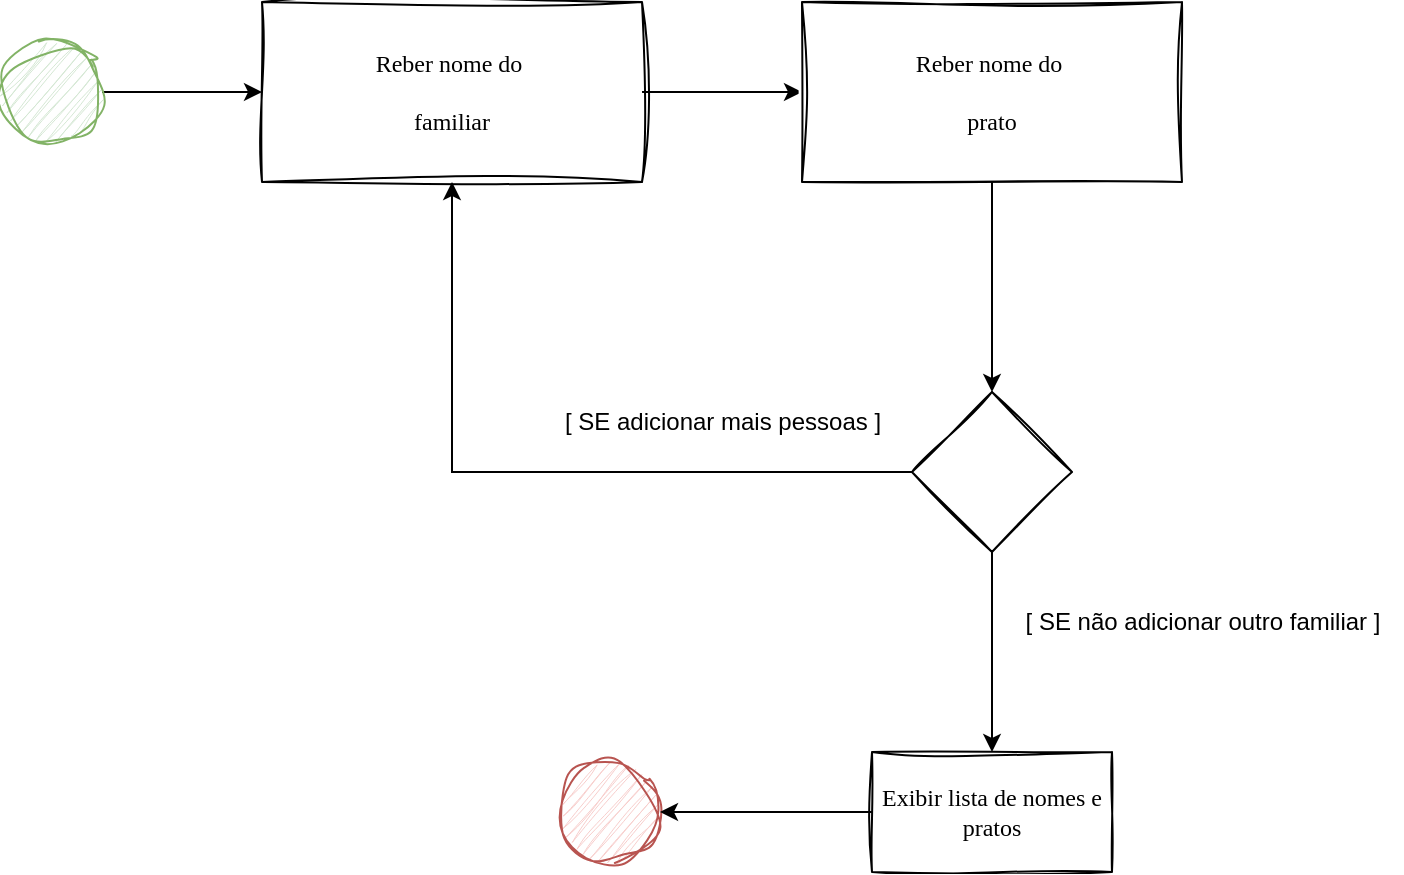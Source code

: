 <mxfile version="21.6.8" type="device">
  <diagram name="Página-1" id="8TExKKhFTyYuXQ5IrPpn">
    <mxGraphModel dx="764" dy="600" grid="1" gridSize="10" guides="1" tooltips="1" connect="1" arrows="1" fold="1" page="1" pageScale="1" pageWidth="827" pageHeight="1169" math="0" shadow="0">
      <root>
        <mxCell id="0" />
        <mxCell id="1" parent="0" />
        <mxCell id="Gxciu4_B2IVStL_h36wu-3" value="" style="edgeStyle=orthogonalEdgeStyle;rounded=0;orthogonalLoop=1;jettySize=auto;html=1;" edge="1" parent="1" source="Gxciu4_B2IVStL_h36wu-1" target="Gxciu4_B2IVStL_h36wu-2">
          <mxGeometry relative="1" as="geometry" />
        </mxCell>
        <mxCell id="Gxciu4_B2IVStL_h36wu-1" value="" style="ellipse;whiteSpace=wrap;html=1;aspect=fixed;sketch=1;curveFitting=1;jiggle=2;fillColor=#d5e8d4;strokeColor=#82b366;" vertex="1" parent="1">
          <mxGeometry x="110" y="265" width="50" height="50" as="geometry" />
        </mxCell>
        <mxCell id="Gxciu4_B2IVStL_h36wu-7" value="" style="edgeStyle=orthogonalEdgeStyle;rounded=0;orthogonalLoop=1;jettySize=auto;html=1;" edge="1" parent="1" source="Gxciu4_B2IVStL_h36wu-2" target="Gxciu4_B2IVStL_h36wu-6">
          <mxGeometry relative="1" as="geometry" />
        </mxCell>
        <mxCell id="Gxciu4_B2IVStL_h36wu-2" value="&lt;font style=&quot;vertical-align: inherit;&quot;&gt;&lt;font style=&quot;vertical-align: inherit;&quot;&gt;&lt;font style=&quot;vertical-align: inherit;&quot;&gt;&lt;font style=&quot;vertical-align: inherit;&quot;&gt;&lt;font face=&quot;Verdana&quot;&gt;&lt;font style=&quot;vertical-align: inherit;&quot;&gt;&lt;font style=&quot;vertical-align: inherit;&quot;&gt;Reber nome do&amp;nbsp; &lt;/font&gt;&lt;/font&gt;&lt;br&gt;&lt;br&gt;&lt;font style=&quot;vertical-align: inherit;&quot;&gt;&lt;font style=&quot;vertical-align: inherit;&quot;&gt;familiar&lt;/font&gt;&lt;/font&gt;&lt;/font&gt;&lt;br&gt;&lt;/font&gt;&lt;/font&gt;&lt;/font&gt;&lt;/font&gt;" style="whiteSpace=wrap;html=1;sketch=1;curveFitting=1;jiggle=2;" vertex="1" parent="1">
          <mxGeometry x="240" y="245" width="190" height="90" as="geometry" />
        </mxCell>
        <mxCell id="Gxciu4_B2IVStL_h36wu-30" style="edgeStyle=orthogonalEdgeStyle;rounded=0;orthogonalLoop=1;jettySize=auto;html=1;exitX=0.5;exitY=1;exitDx=0;exitDy=0;entryX=0.5;entryY=0;entryDx=0;entryDy=0;" edge="1" parent="1" source="Gxciu4_B2IVStL_h36wu-6" target="Gxciu4_B2IVStL_h36wu-10">
          <mxGeometry relative="1" as="geometry" />
        </mxCell>
        <mxCell id="Gxciu4_B2IVStL_h36wu-6" value="&lt;font style=&quot;vertical-align: inherit;&quot;&gt;&lt;font style=&quot;vertical-align: inherit;&quot;&gt;&lt;font style=&quot;vertical-align: inherit;&quot;&gt;&lt;font style=&quot;vertical-align: inherit;&quot;&gt;&lt;font style=&quot;vertical-align: inherit;&quot;&gt;&lt;font style=&quot;vertical-align: inherit;&quot;&gt;&lt;font face=&quot;Verdana&quot;&gt;&lt;font style=&quot;vertical-align: inherit;&quot;&gt;&lt;font style=&quot;vertical-align: inherit;&quot;&gt;Reber nome do&amp;nbsp; &lt;/font&gt;&lt;/font&gt;&lt;br&gt;&lt;br&gt;&lt;font style=&quot;vertical-align: inherit;&quot;&gt;&lt;font style=&quot;vertical-align: inherit;&quot;&gt;prato&lt;/font&gt;&lt;/font&gt;&lt;/font&gt;&lt;br&gt;&lt;/font&gt;&lt;/font&gt;&lt;/font&gt;&lt;/font&gt;&lt;/font&gt;&lt;/font&gt;" style="whiteSpace=wrap;html=1;sketch=1;curveFitting=1;jiggle=2;" vertex="1" parent="1">
          <mxGeometry x="510" y="245" width="190" height="90" as="geometry" />
        </mxCell>
        <mxCell id="Gxciu4_B2IVStL_h36wu-22" style="edgeStyle=orthogonalEdgeStyle;rounded=0;orthogonalLoop=1;jettySize=auto;html=1;entryX=0.5;entryY=1;entryDx=0;entryDy=0;" edge="1" parent="1" source="Gxciu4_B2IVStL_h36wu-10" target="Gxciu4_B2IVStL_h36wu-2">
          <mxGeometry relative="1" as="geometry" />
        </mxCell>
        <mxCell id="Gxciu4_B2IVStL_h36wu-29" style="edgeStyle=orthogonalEdgeStyle;rounded=0;orthogonalLoop=1;jettySize=auto;html=1;exitX=0.5;exitY=1;exitDx=0;exitDy=0;entryX=0.5;entryY=0;entryDx=0;entryDy=0;" edge="1" parent="1" source="Gxciu4_B2IVStL_h36wu-10" target="Gxciu4_B2IVStL_h36wu-23">
          <mxGeometry relative="1" as="geometry" />
        </mxCell>
        <mxCell id="Gxciu4_B2IVStL_h36wu-10" value="" style="rhombus;whiteSpace=wrap;html=1;sketch=1;curveFitting=1;jiggle=2;" vertex="1" parent="1">
          <mxGeometry x="565" y="440" width="80" height="80" as="geometry" />
        </mxCell>
        <mxCell id="Gxciu4_B2IVStL_h36wu-13" value="" style="ellipse;whiteSpace=wrap;html=1;aspect=fixed;sketch=1;curveFitting=1;jiggle=2;fillColor=#f8cecc;strokeColor=#b85450;" vertex="1" parent="1">
          <mxGeometry x="389" y="625" width="50" height="50" as="geometry" />
        </mxCell>
        <mxCell id="Gxciu4_B2IVStL_h36wu-16" value="&lt;font style=&quot;vertical-align: inherit;&quot;&gt;&lt;font style=&quot;vertical-align: inherit;&quot;&gt;[ SE não adicionar outro familiar ]&lt;/font&gt;&lt;/font&gt;" style="text;html=1;align=center;verticalAlign=middle;resizable=0;points=[];autosize=1;strokeColor=none;fillColor=none;" vertex="1" parent="1">
          <mxGeometry x="610" y="540" width="200" height="30" as="geometry" />
        </mxCell>
        <mxCell id="Gxciu4_B2IVStL_h36wu-20" value="&lt;font style=&quot;vertical-align: inherit;&quot;&gt;&lt;font style=&quot;vertical-align: inherit;&quot;&gt;[ SE adicionar mais pessoas ]&lt;/font&gt;&lt;/font&gt;" style="text;html=1;align=center;verticalAlign=middle;resizable=0;points=[];autosize=1;strokeColor=none;fillColor=none;" vertex="1" parent="1">
          <mxGeometry x="380" y="440" width="180" height="30" as="geometry" />
        </mxCell>
        <mxCell id="Gxciu4_B2IVStL_h36wu-25" style="edgeStyle=orthogonalEdgeStyle;rounded=0;orthogonalLoop=1;jettySize=auto;html=1;entryX=1;entryY=0.5;entryDx=0;entryDy=0;" edge="1" parent="1" source="Gxciu4_B2IVStL_h36wu-23" target="Gxciu4_B2IVStL_h36wu-13">
          <mxGeometry relative="1" as="geometry" />
        </mxCell>
        <mxCell id="Gxciu4_B2IVStL_h36wu-23" value="&lt;font style=&quot;vertical-align: inherit;&quot;&gt;&lt;font style=&quot;vertical-align: inherit;&quot;&gt;&lt;font style=&quot;vertical-align: inherit;&quot;&gt;&lt;font style=&quot;vertical-align: inherit;&quot; face=&quot;Verdana&quot;&gt;Exibir lista de nomes e pratos&lt;/font&gt;&lt;/font&gt;&lt;/font&gt;&lt;/font&gt;" style="whiteSpace=wrap;html=1;sketch=1;curveFitting=1;jiggle=2;" vertex="1" parent="1">
          <mxGeometry x="545" y="620" width="120" height="60" as="geometry" />
        </mxCell>
      </root>
    </mxGraphModel>
  </diagram>
</mxfile>
